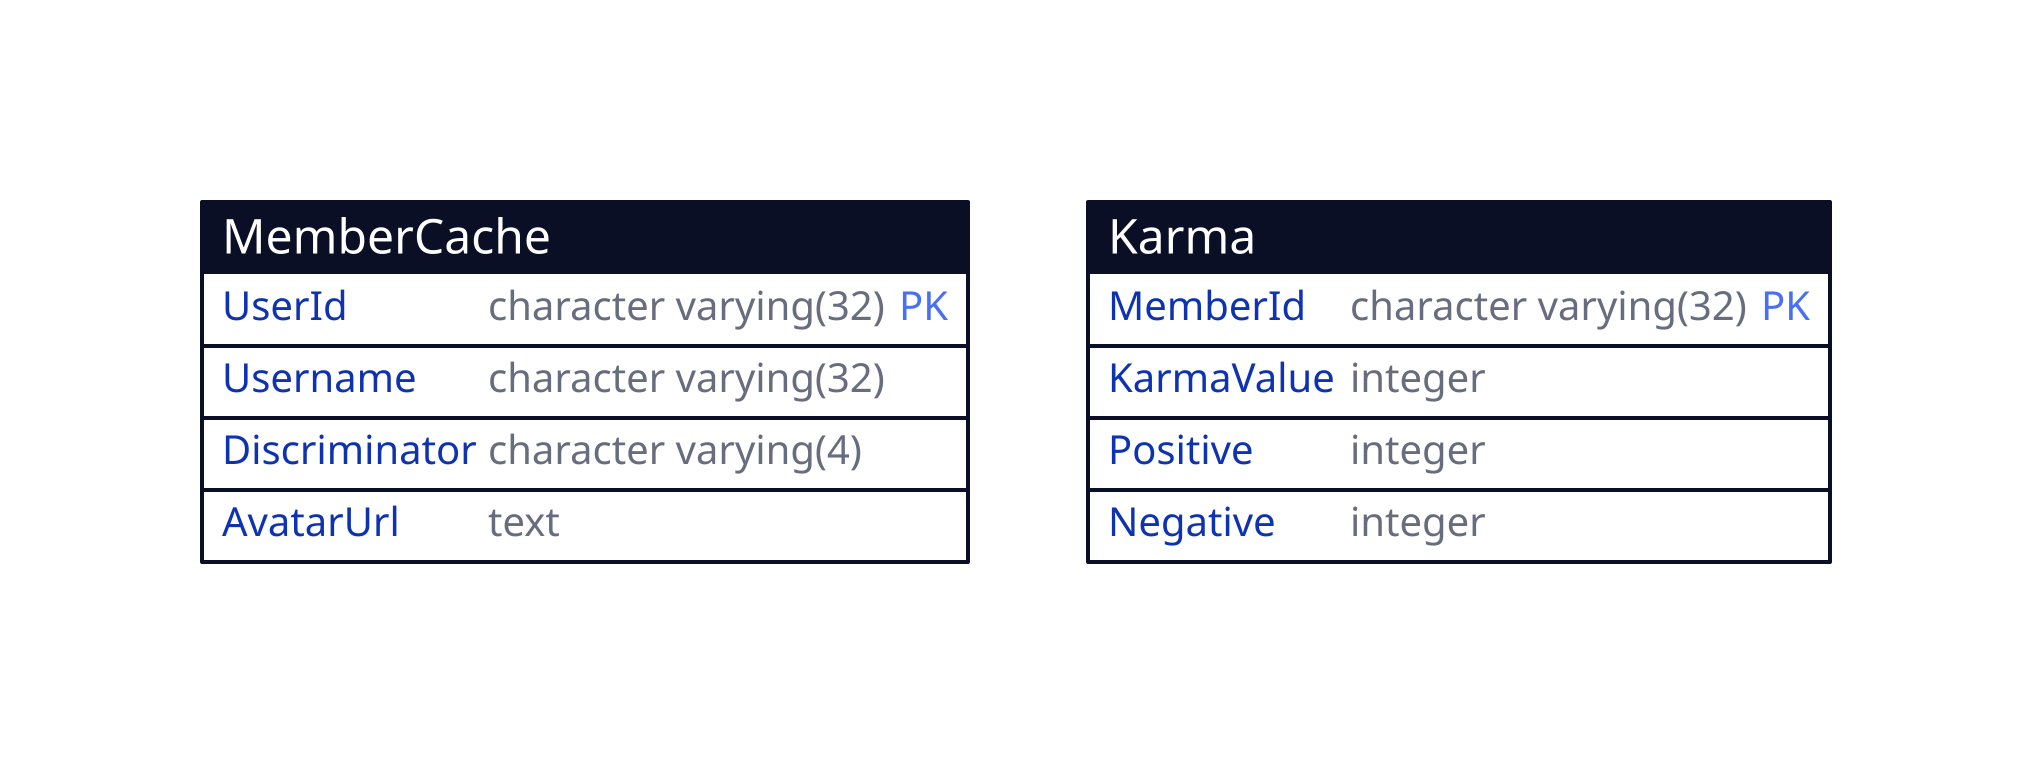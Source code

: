 MemberCache: {
  shape: sql_table

  UserId: character varying(32) {constraint: primary_key}
  Username: character varying(32)
  Discriminator: character varying(4)
  AvatarUrl: text
}

Karma: {
  shape: sql_table

  MemberId: character varying(32) {constraint: primary_key}
  KarmaValue: integer
  Positive: integer
  Negative: integer
}
